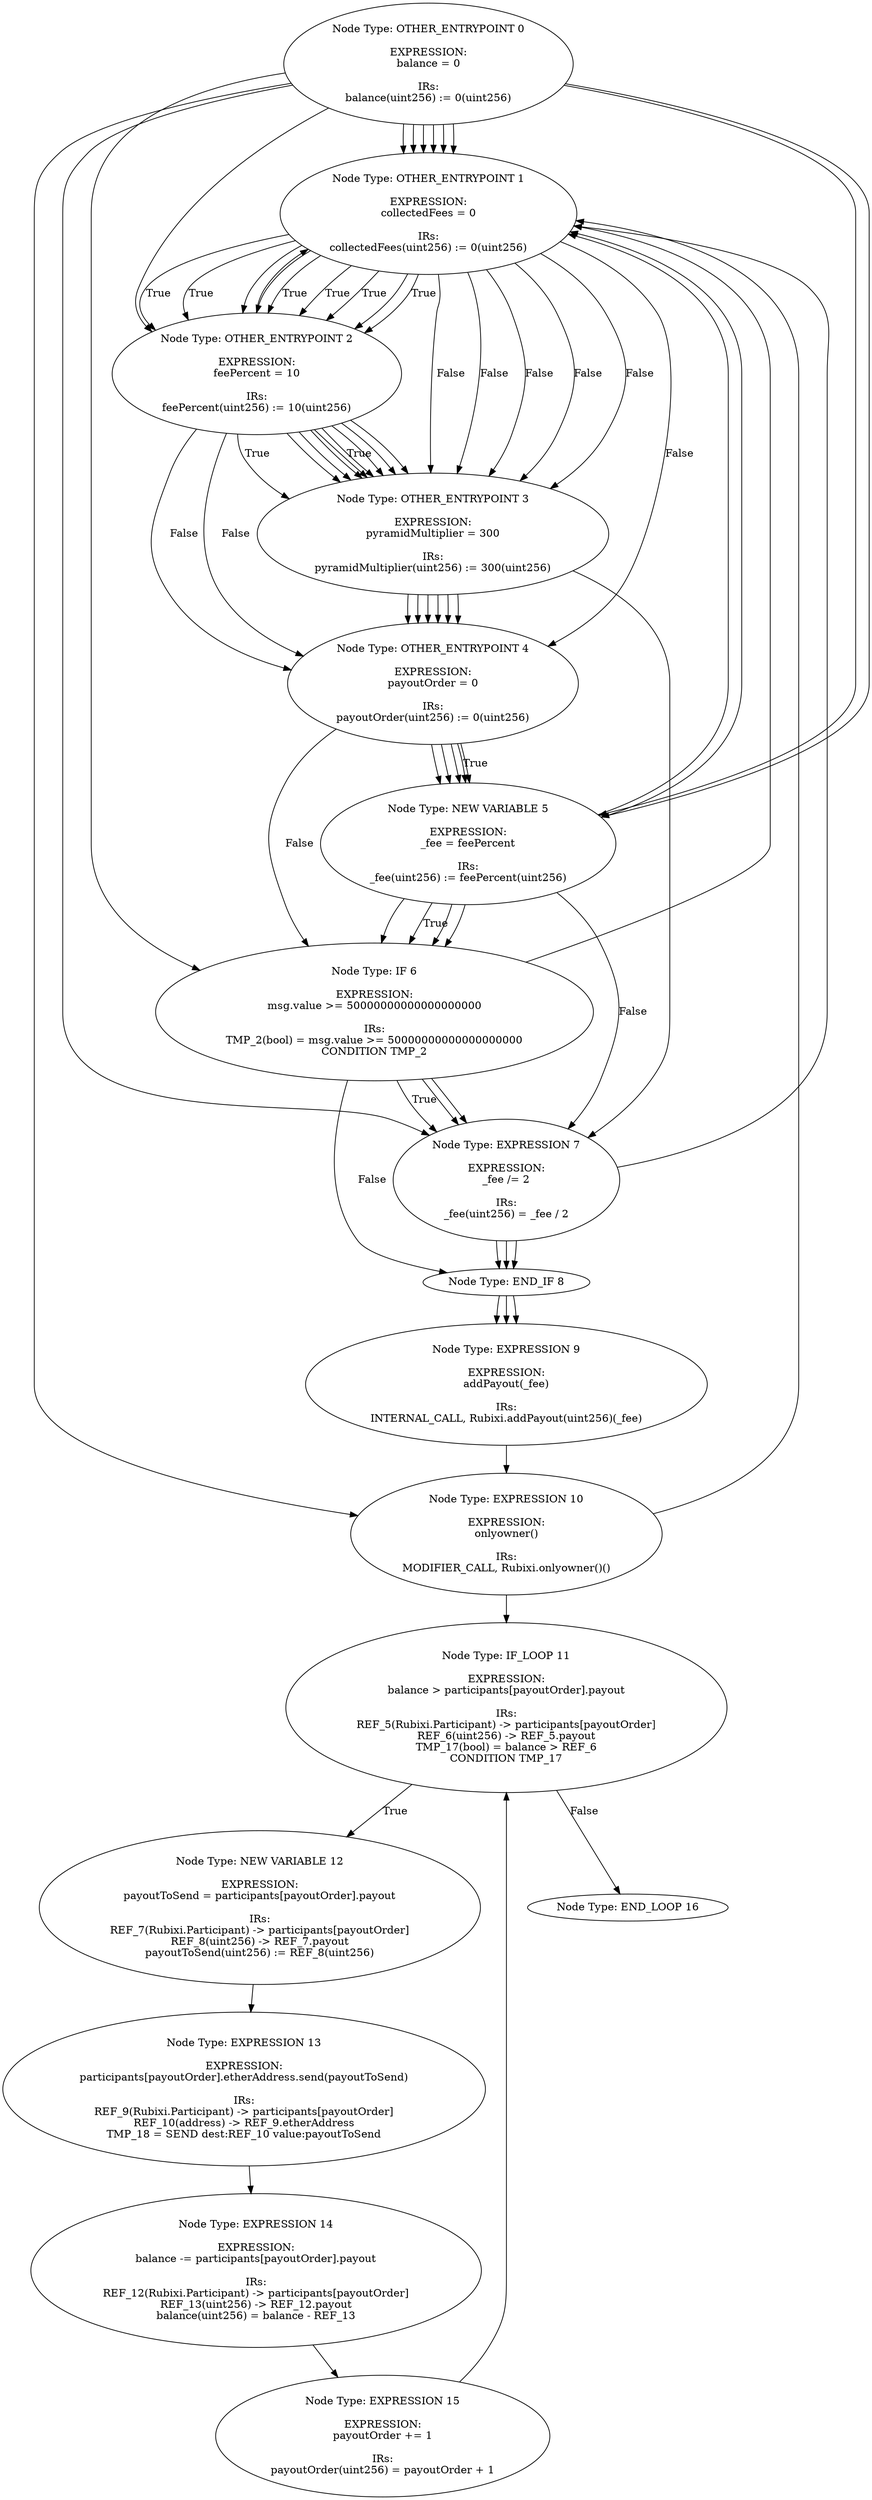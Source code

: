 digraph CFG {
0[label="Node Type: ENTRY_POINT 0
"];
0->1;
1[label="Node Type: EXPRESSION 1

EXPRESSION:
participants.push(Participant(msg.sender,(msg.value * pyramidMultiplier) / 100))

IRs:
TMP_4(uint256) = msg.value * pyramidMultiplier
TMP_5(uint256) = TMP_4 / 100
TMP_6(Rubixi.Participant) = new Participant(msg.sender,TMP_5)
REF_1 -> LENGTH participants
TMP_8(uint256) := REF_1(uint256)
TMP_9(uint256) = TMP_8 + 1
REF_1(uint256) (->participants) := TMP_9(uint256)
REF_2(Rubixi.Participant) -> participants[TMP_8]
REF_2(Rubixi.Participant) (->participants) := TMP_6(Rubixi.Participant)"];
1->2;
2[label="Node Type: IF 2

EXPRESSION:
participants.length == 10

IRs:
REF_3 -> LENGTH participants
TMP_10(bool) = REF_3 == 10
CONDITION TMP_10"];
2->3[label="True"];
2->4[label="False"];
3[label="Node Type: EXPRESSION 3

EXPRESSION:
pyramidMultiplier = 200

IRs:
pyramidMultiplier(uint256) := 200(uint256)"];
3->7;
4[label="Node Type: IF 4

EXPRESSION:
participants.length == 25

IRs:
REF_4 -> LENGTH participants
TMP_11(bool) = REF_4 == 25
CONDITION TMP_11"];
4->5[label="True"];
4->6[label="False"];
5[label="Node Type: EXPRESSION 5

EXPRESSION:
pyramidMultiplier = 150

IRs:
pyramidMultiplier(uint256) := 150(uint256)"];
5->6;
6[label="Node Type: END_IF 6
"];
6->7;
7[label="Node Type: END_IF 7
"];
7->8;
8[label="Node Type: EXPRESSION 8

EXPRESSION:
balance += (msg.value * (100 - _fee)) / 100

IRs:
TMP_12(uint256) = 100 - _fee
TMP_13(uint256) = msg.value * TMP_12
TMP_14(uint256) = TMP_13 / 100
balance(uint256) = balance + TMP_14"];
8->9;
9[label="Node Type: EXPRESSION 9

EXPRESSION:
collectedFees += (msg.value * _fee) / 100

IRs:
TMP_15(uint256) = msg.value * _fee
TMP_16(uint256) = TMP_15 / 100
collectedFees(uint256) = collectedFees + TMP_16"];
9->10;
10[label="Node Type: BEGIN_LOOP 10
"];
10->11;
11[label="Node Type: IF_LOOP 11

EXPRESSION:
balance > participants[payoutOrder].payout

IRs:
REF_5(Rubixi.Participant) -> participants[payoutOrder]
REF_6(uint256) -> REF_5.payout
TMP_17(bool) = balance > REF_6
CONDITION TMP_17"];
11->12[label="True"];
11->16[label="False"];
12[label="Node Type: NEW VARIABLE 12

EXPRESSION:
payoutToSend = participants[payoutOrder].payout

IRs:
REF_7(Rubixi.Participant) -> participants[payoutOrder]
REF_8(uint256) -> REF_7.payout
payoutToSend(uint256) := REF_8(uint256)"];
12->13;
13[label="Node Type: EXPRESSION 13

EXPRESSION:
participants[payoutOrder].etherAddress.send(payoutToSend)

IRs:
REF_9(Rubixi.Participant) -> participants[payoutOrder]
REF_10(address) -> REF_9.etherAddress
TMP_18 = SEND dest:REF_10 value:payoutToSend"];
13->14;
14[label="Node Type: EXPRESSION 14

EXPRESSION:
balance -= participants[payoutOrder].payout

IRs:
REF_12(Rubixi.Participant) -> participants[payoutOrder]
REF_13(uint256) -> REF_12.payout
balance(uint256) = balance - REF_13"];
14->15;
15[label="Node Type: EXPRESSION 15

EXPRESSION:
payoutOrder += 1

IRs:
payoutOrder(uint256) = payoutOrder + 1"];
15->11;
16[label="Node Type: END_LOOP 16
"];
0[label="Node Type: ENTRY_POINT 0
"];
0->5;
1[label="Node Type: IF 1

EXPRESSION:
_fee > 10

IRs:
TMP_43(bool) = _fee > 10
CONDITION TMP_43"];
1->2[label="True"];
1->3[label="False"];
2[label="Node Type: EXPRESSION 2

EXPRESSION:
revert()()

IRs:
TMP_44(None) = SOLIDITY_CALL revert()()"];
2->3;
3[label="Node Type: END_IF 3
"];
3->4;
4[label="Node Type: EXPRESSION 4

EXPRESSION:
feePercent = _fee

IRs:
feePercent(uint256) := _fee(uint256)"];
5[label="Node Type: EXPRESSION 5

EXPRESSION:
onlyowner()

IRs:
MODIFIER_CALL, Rubixi.onlyowner()()"];
5->1;
0[label="Node Type: ENTRY_POINT 0
"];
0->5;
1[label="Node Type: IF 1

EXPRESSION:
_mult > 300 || _mult < 120

IRs:
TMP_38(bool) = _mult > 300
TMP_39(bool) = _mult < 120
TMP_40(bool) = TMP_38 || TMP_39
CONDITION TMP_40"];
1->2[label="True"];
1->3[label="False"];
2[label="Node Type: EXPRESSION 2

EXPRESSION:
revert()()

IRs:
TMP_41(None) = SOLIDITY_CALL revert()()"];
2->3;
3[label="Node Type: END_IF 3
"];
3->4;
4[label="Node Type: EXPRESSION 4

EXPRESSION:
pyramidMultiplier = _mult

IRs:
pyramidMultiplier(uint256) := _mult(uint256)"];
5[label="Node Type: EXPRESSION 5

EXPRESSION:
onlyowner()

IRs:
MODIFIER_CALL, Rubixi.onlyowner()()"];
5->1;
0[label="Node Type: ENTRY_POINT 0
"];
0->2;
1[label="Node Type: EXPRESSION 1

EXPRESSION:
creator = _owner

IRs:
creator(address) := _owner(address)"];
2[label="Node Type: EXPRESSION 2

EXPRESSION:
onlyowner()

IRs:
MODIFIER_CALL, Rubixi.onlyowner()()"];
2->1;
0[label="Node Type: ENTRY_POINT 0
"];
0->6;
1[label="Node Type: IF 1

EXPRESSION:
collectedFees == 0

IRs:
TMP_19(bool) = collectedFees == 0
CONDITION TMP_19"];
1->2[label="True"];
1->3[label="False"];
2[label="Node Type: EXPRESSION 2

EXPRESSION:
revert()()

IRs:
TMP_20(None) = SOLIDITY_CALL revert()()"];
2->3;
3[label="Node Type: END_IF 3
"];
3->4;
4[label="Node Type: EXPRESSION 4

EXPRESSION:
creator.send(collectedFees)

IRs:
TMP_21 = SEND dest:creator value:collectedFees"];
4->5;
5[label="Node Type: EXPRESSION 5

EXPRESSION:
collectedFees = 0

IRs:
collectedFees(uint256) := 0(uint256)"];
6[label="Node Type: EXPRESSION 6

EXPRESSION:
onlyowner()

IRs:
MODIFIER_CALL, Rubixi.onlyowner()()"];
6->1;
0[label="Node Type: ENTRY_POINT 0
"];
0->10;
1[label="Node Type: EXPRESSION 1

EXPRESSION:
_amt *= 1000000000000000000

IRs:
_amt(uint256) = _amt * 1000000000000000000"];
1->2;
2[label="Node Type: IF 2

EXPRESSION:
_amt > collectedFees

IRs:
TMP_23(bool) = _amt > collectedFees
CONDITION TMP_23"];
2->3[label="True"];
2->4[label="False"];
3[label="Node Type: EXPRESSION 3

EXPRESSION:
collectAllFees()

IRs:
INTERNAL_CALL, Rubixi.collectAllFees()()"];
3->4;
4[label="Node Type: END_IF 4
"];
4->5;
5[label="Node Type: IF 5

EXPRESSION:
collectedFees == 0

IRs:
TMP_25(bool) = collectedFees == 0
CONDITION TMP_25"];
5->6[label="True"];
5->7[label="False"];
6[label="Node Type: EXPRESSION 6

EXPRESSION:
revert()()

IRs:
TMP_26(None) = SOLIDITY_CALL revert()()"];
6->7;
7[label="Node Type: END_IF 7
"];
7->8;
8[label="Node Type: EXPRESSION 8

EXPRESSION:
creator.send(_amt)

IRs:
TMP_27 = SEND dest:creator value:_amt"];
8->9;
9[label="Node Type: EXPRESSION 9

EXPRESSION:
collectedFees -= _amt

IRs:
collectedFees(uint256) = collectedFees - _amt"];
10[label="Node Type: EXPRESSION 10

EXPRESSION:
onlyowner()

IRs:
MODIFIER_CALL, Rubixi.onlyowner()()"];
10->1;
0[label="Node Type: ENTRY_POINT 0
"];
0->7;
1[label="Node Type: IF 1

EXPRESSION:
collectedFees == 0 || _pcent > 100

IRs:
TMP_29(bool) = collectedFees == 0
TMP_30(bool) = _pcent > 100
TMP_31(bool) = TMP_29 || TMP_30
CONDITION TMP_31"];
1->2[label="True"];
1->3[label="False"];
2[label="Node Type: EXPRESSION 2

EXPRESSION:
revert()()

IRs:
TMP_32(None) = SOLIDITY_CALL revert()()"];
2->3;
3[label="Node Type: END_IF 3
"];
3->4;
4[label="Node Type: NEW VARIABLE 4

EXPRESSION:
feesToCollect = collectedFees / 100 * _pcent

IRs:
TMP_33(uint256) = collectedFees / 100
TMP_34(uint256) = TMP_33 * _pcent
feesToCollect(uint256) := TMP_34(uint256)"];
4->5;
5[label="Node Type: EXPRESSION 5

EXPRESSION:
creator.send(feesToCollect)

IRs:
TMP_35 = SEND dest:creator value:feesToCollect"];
5->6;
6[label="Node Type: EXPRESSION 6

EXPRESSION:
collectedFees -= feesToCollect

IRs:
collectedFees(uint256) = collectedFees - feesToCollect"];
7[label="Node Type: EXPRESSION 7

EXPRESSION:
onlyowner()

IRs:
MODIFIER_CALL, Rubixi.onlyowner()()"];
7->1;
0[label="Node Type: ENTRY_POINT 0
"];
0->1;
1[label="Node Type: EXPRESSION 1

EXPRESSION:
creator = msg.sender

IRs:
creator(address) := msg.sender(address)"];
0[label="Node Type: ENTRY_POINT 0
"];
0->1;
1[label="Node Type: EXPRESSION 1

EXPRESSION:
init()

IRs:
INTERNAL_CALL, Rubixi.init()()"];
0[label="Node Type: ENTRY_POINT 0
"];
0->1;
1[label="Node Type: IF 1

EXPRESSION:
msg.value < 1000000000000000000

IRs:
TMP_1(bool) = msg.value < 1000000000000000000
CONDITION TMP_1"];
1->2[label="True"];
1->4[label="False"];
2[label="Node Type: EXPRESSION 2

EXPRESSION:
collectedFees += msg.value

IRs:
collectedFees(uint256) = collectedFees + msg.value"];
2->3;
3[label="Node Type: RETURN 3
"];
4[label="Node Type: END_IF 4
"];
4->5;
5[label="Node Type: NEW VARIABLE 5

EXPRESSION:
_fee = feePercent

IRs:
_fee(uint256) := feePercent(uint256)"];
5->6;
6[label="Node Type: IF 6

EXPRESSION:
msg.value >= 50000000000000000000

IRs:
TMP_2(bool) = msg.value >= 50000000000000000000
CONDITION TMP_2"];
6->7[label="True"];
6->8[label="False"];
7[label="Node Type: EXPRESSION 7

EXPRESSION:
_fee /= 2

IRs:
_fee(uint256) = _fee / 2"];
7->8;
8[label="Node Type: END_IF 8
"];
8->9;
9[label="Node Type: EXPRESSION 9

EXPRESSION:
addPayout(_fee)

IRs:
INTERNAL_CALL, Rubixi.addPayout(uint256)(_fee)"];
0[label="Node Type: ENTRY_POINT 0
"];
0->1;
1[label="Node Type: IF 1

EXPRESSION:
msg.sender == creator

IRs:
TMP_46(bool) = msg.sender == creator
CONDITION TMP_46"];
1->2[label="True"];
1->3[label="False"];
2[label="Node Type: _ 2
"];
2->3;
3[label="Node Type: END_IF 3
"];
0[label="Node Type: OTHER_ENTRYPOINT 0

EXPRESSION:
balance = 0

IRs:
balance(uint256) := 0(uint256)"];
0->1;
1[label="Node Type: OTHER_ENTRYPOINT 1

EXPRESSION:
collectedFees = 0

IRs:
collectedFees(uint256) := 0(uint256)"];
1->2;
2[label="Node Type: OTHER_ENTRYPOINT 2

EXPRESSION:
feePercent = 10

IRs:
feePercent(uint256) := 10(uint256)"];
2->3;
3[label="Node Type: OTHER_ENTRYPOINT 3

EXPRESSION:
pyramidMultiplier = 300

IRs:
pyramidMultiplier(uint256) := 300(uint256)"];
3->4;
4[label="Node Type: OTHER_ENTRYPOINT 4

EXPRESSION:
payoutOrder = 0

IRs:
payoutOrder(uint256) := 0(uint256)"];
}
